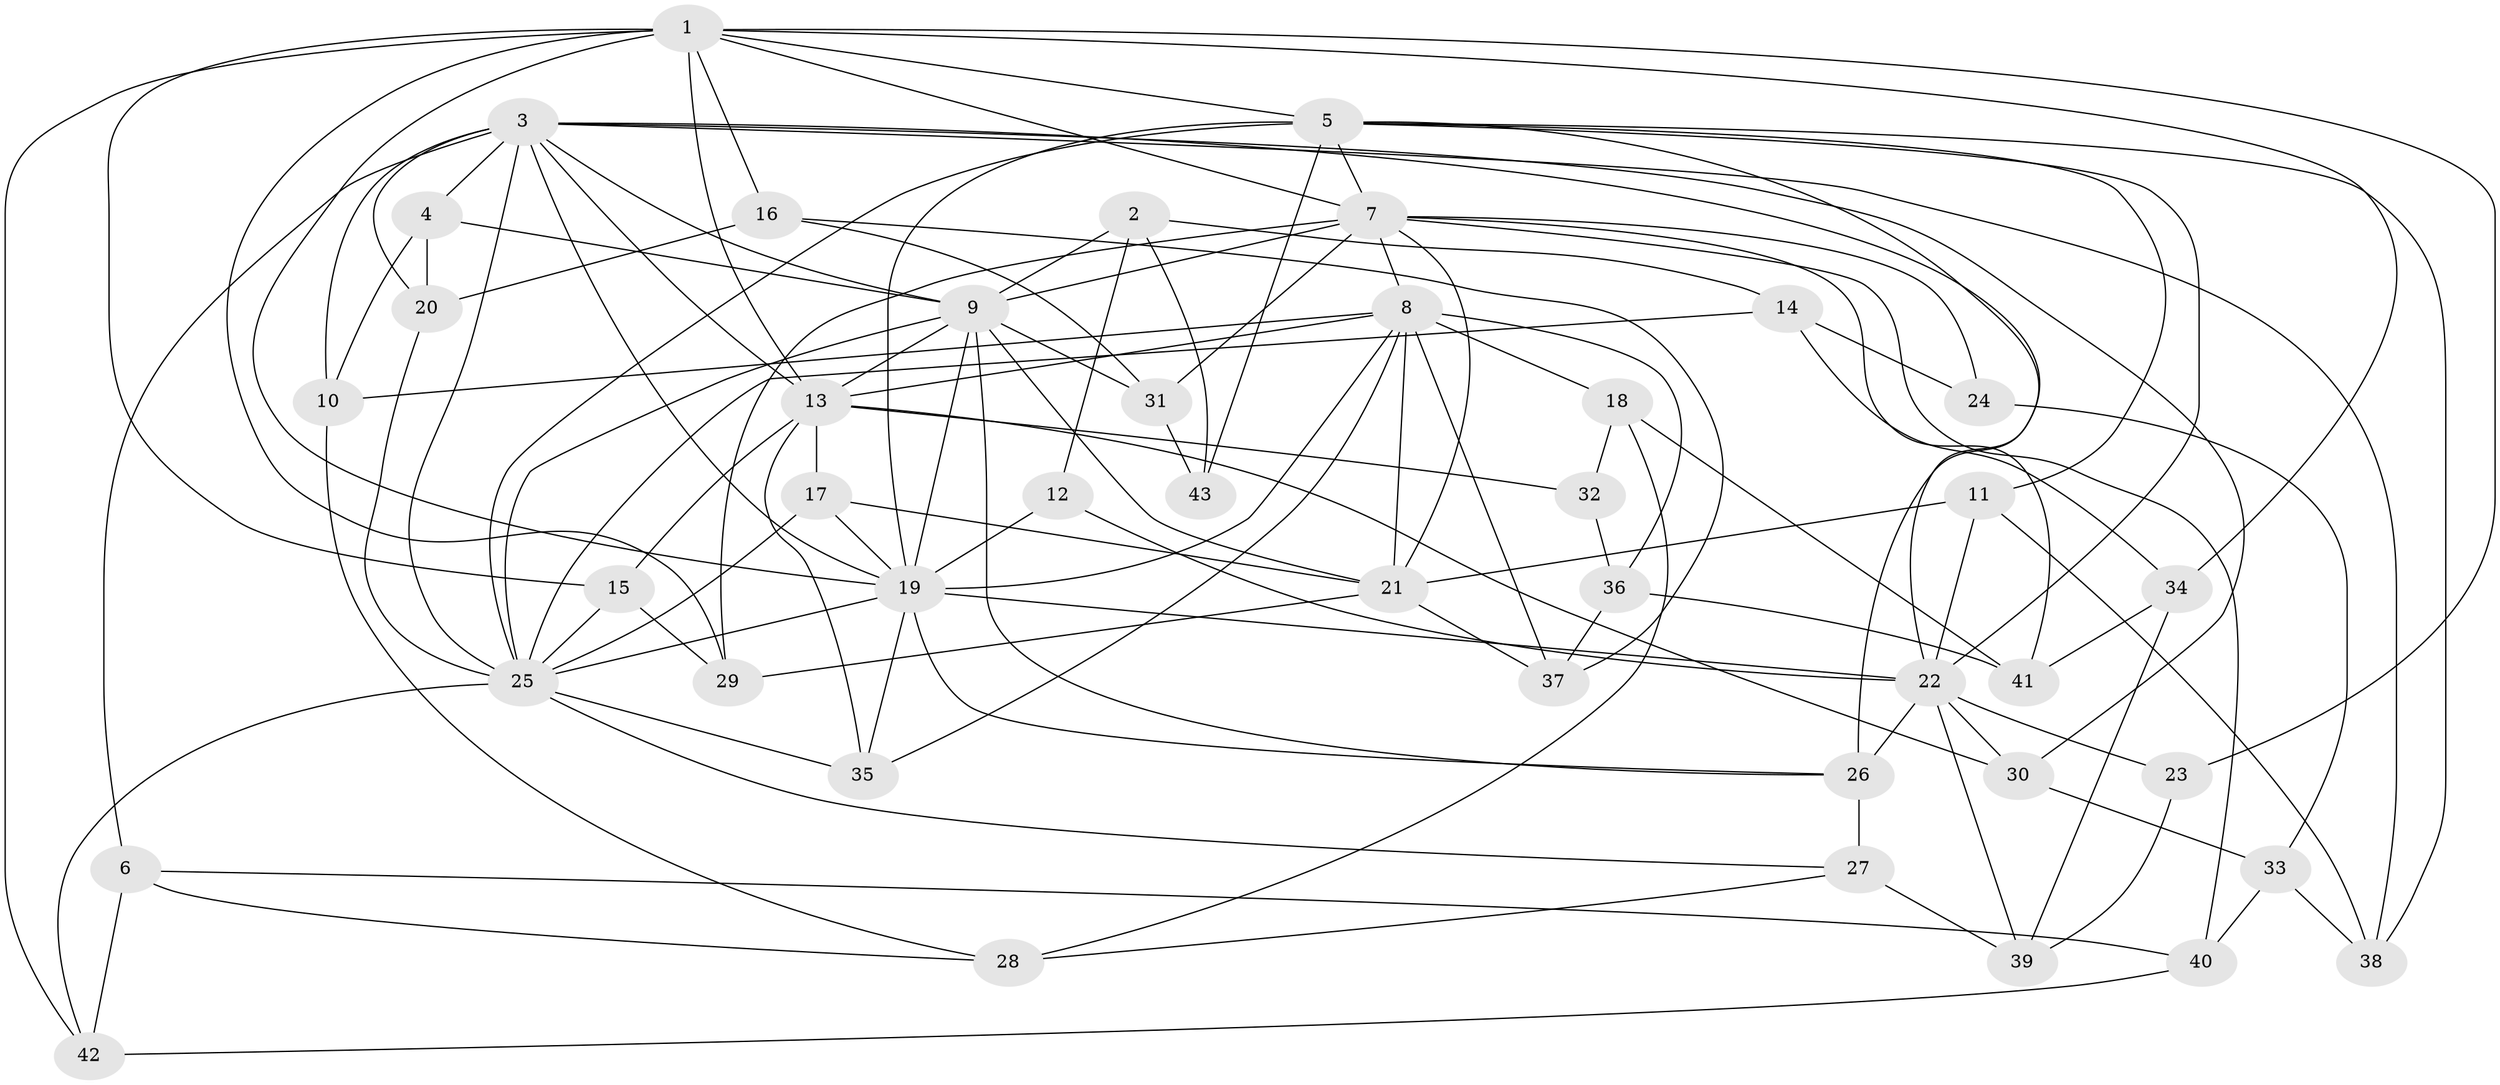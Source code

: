 // original degree distribution, {4: 1.0}
// Generated by graph-tools (version 1.1) at 2025/38/03/09/25 02:38:07]
// undirected, 43 vertices, 115 edges
graph export_dot {
graph [start="1"]
  node [color=gray90,style=filled];
  1;
  2;
  3;
  4;
  5;
  6;
  7;
  8;
  9;
  10;
  11;
  12;
  13;
  14;
  15;
  16;
  17;
  18;
  19;
  20;
  21;
  22;
  23;
  24;
  25;
  26;
  27;
  28;
  29;
  30;
  31;
  32;
  33;
  34;
  35;
  36;
  37;
  38;
  39;
  40;
  41;
  42;
  43;
  1 -- 5 [weight=1.0];
  1 -- 7 [weight=1.0];
  1 -- 13 [weight=1.0];
  1 -- 15 [weight=1.0];
  1 -- 16 [weight=1.0];
  1 -- 19 [weight=1.0];
  1 -- 23 [weight=1.0];
  1 -- 29 [weight=1.0];
  1 -- 34 [weight=1.0];
  1 -- 42 [weight=1.0];
  2 -- 9 [weight=1.0];
  2 -- 12 [weight=1.0];
  2 -- 14 [weight=1.0];
  2 -- 43 [weight=1.0];
  3 -- 4 [weight=1.0];
  3 -- 6 [weight=1.0];
  3 -- 9 [weight=1.0];
  3 -- 10 [weight=1.0];
  3 -- 13 [weight=1.0];
  3 -- 19 [weight=1.0];
  3 -- 20 [weight=1.0];
  3 -- 22 [weight=1.0];
  3 -- 25 [weight=2.0];
  3 -- 30 [weight=1.0];
  3 -- 38 [weight=1.0];
  4 -- 9 [weight=1.0];
  4 -- 10 [weight=1.0];
  4 -- 20 [weight=1.0];
  5 -- 7 [weight=2.0];
  5 -- 11 [weight=1.0];
  5 -- 19 [weight=2.0];
  5 -- 22 [weight=1.0];
  5 -- 25 [weight=1.0];
  5 -- 26 [weight=1.0];
  5 -- 38 [weight=1.0];
  5 -- 43 [weight=2.0];
  6 -- 28 [weight=1.0];
  6 -- 40 [weight=1.0];
  6 -- 42 [weight=1.0];
  7 -- 8 [weight=1.0];
  7 -- 9 [weight=1.0];
  7 -- 21 [weight=1.0];
  7 -- 24 [weight=2.0];
  7 -- 29 [weight=1.0];
  7 -- 31 [weight=1.0];
  7 -- 40 [weight=1.0];
  7 -- 41 [weight=1.0];
  8 -- 10 [weight=1.0];
  8 -- 13 [weight=1.0];
  8 -- 18 [weight=1.0];
  8 -- 19 [weight=1.0];
  8 -- 21 [weight=2.0];
  8 -- 35 [weight=1.0];
  8 -- 36 [weight=1.0];
  8 -- 37 [weight=1.0];
  9 -- 13 [weight=1.0];
  9 -- 19 [weight=1.0];
  9 -- 21 [weight=1.0];
  9 -- 25 [weight=1.0];
  9 -- 26 [weight=1.0];
  9 -- 31 [weight=1.0];
  10 -- 28 [weight=1.0];
  11 -- 21 [weight=1.0];
  11 -- 22 [weight=1.0];
  11 -- 38 [weight=1.0];
  12 -- 19 [weight=1.0];
  12 -- 22 [weight=2.0];
  13 -- 15 [weight=1.0];
  13 -- 17 [weight=1.0];
  13 -- 30 [weight=1.0];
  13 -- 32 [weight=2.0];
  13 -- 35 [weight=1.0];
  14 -- 24 [weight=1.0];
  14 -- 25 [weight=1.0];
  14 -- 34 [weight=1.0];
  15 -- 25 [weight=1.0];
  15 -- 29 [weight=1.0];
  16 -- 20 [weight=1.0];
  16 -- 31 [weight=1.0];
  16 -- 37 [weight=1.0];
  17 -- 19 [weight=1.0];
  17 -- 21 [weight=1.0];
  17 -- 25 [weight=1.0];
  18 -- 28 [weight=1.0];
  18 -- 32 [weight=1.0];
  18 -- 41 [weight=1.0];
  19 -- 22 [weight=1.0];
  19 -- 25 [weight=1.0];
  19 -- 26 [weight=1.0];
  19 -- 35 [weight=1.0];
  20 -- 25 [weight=1.0];
  21 -- 29 [weight=1.0];
  21 -- 37 [weight=1.0];
  22 -- 23 [weight=2.0];
  22 -- 26 [weight=2.0];
  22 -- 30 [weight=1.0];
  22 -- 39 [weight=1.0];
  23 -- 39 [weight=1.0];
  24 -- 33 [weight=1.0];
  25 -- 27 [weight=1.0];
  25 -- 35 [weight=1.0];
  25 -- 42 [weight=1.0];
  26 -- 27 [weight=1.0];
  27 -- 28 [weight=1.0];
  27 -- 39 [weight=1.0];
  30 -- 33 [weight=1.0];
  31 -- 43 [weight=1.0];
  32 -- 36 [weight=1.0];
  33 -- 38 [weight=1.0];
  33 -- 40 [weight=1.0];
  34 -- 39 [weight=1.0];
  34 -- 41 [weight=1.0];
  36 -- 37 [weight=1.0];
  36 -- 41 [weight=1.0];
  40 -- 42 [weight=1.0];
}
